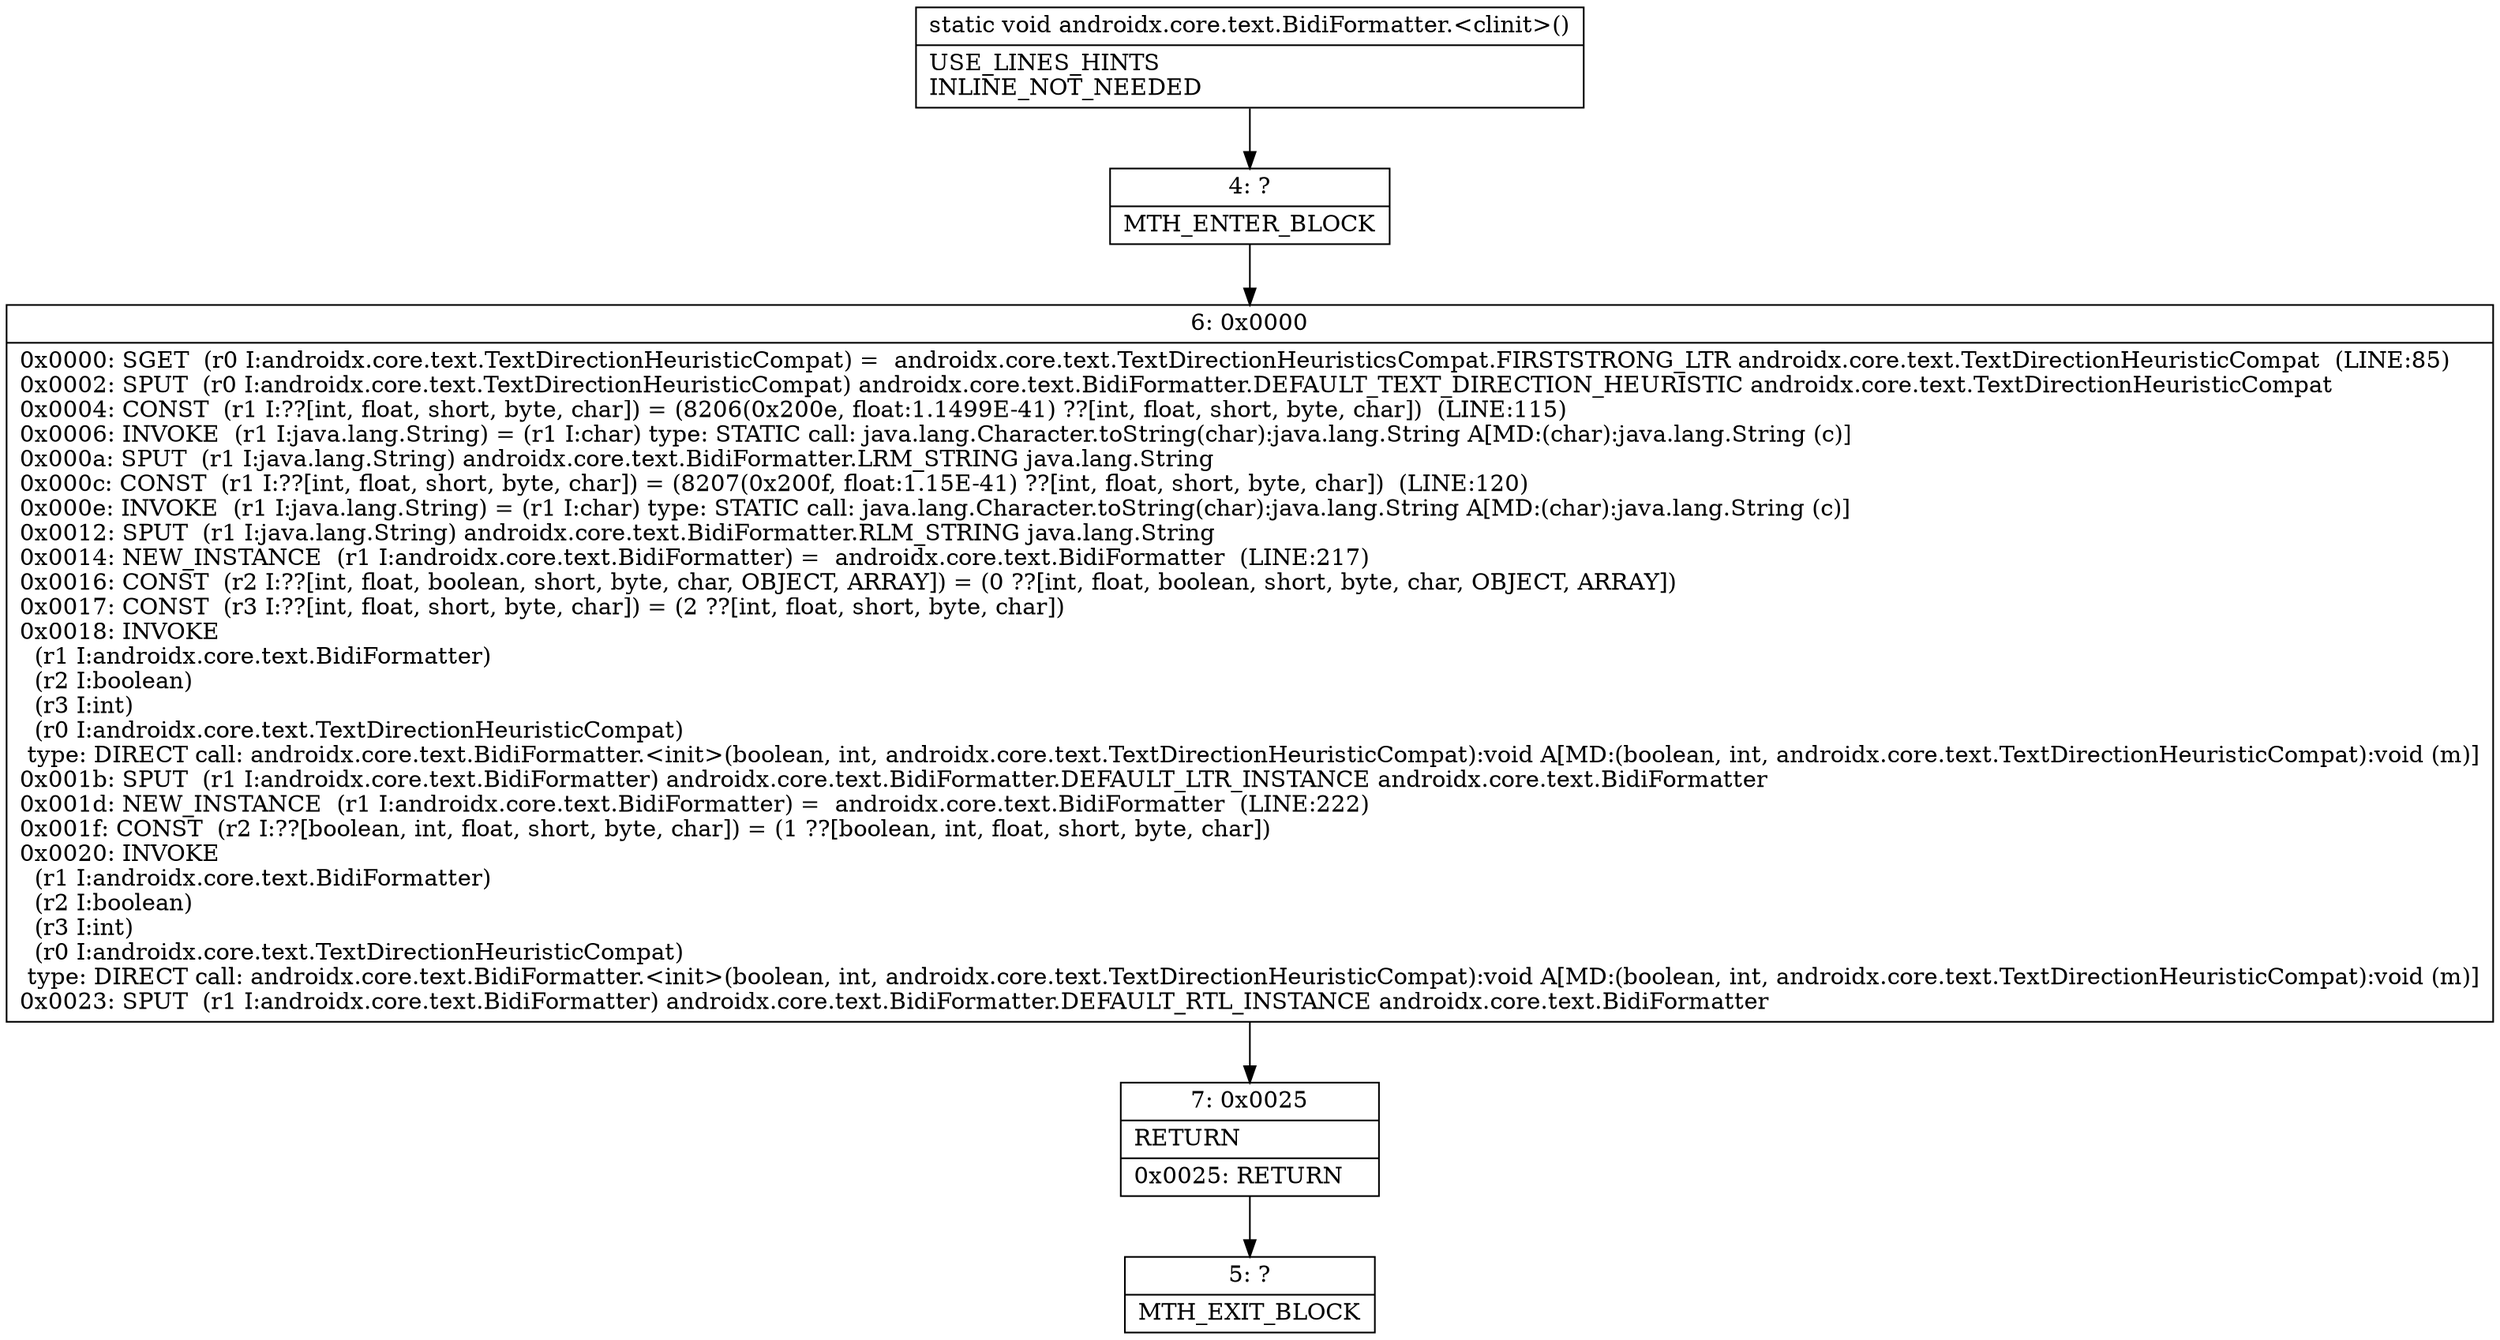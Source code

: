 digraph "CFG forandroidx.core.text.BidiFormatter.\<clinit\>()V" {
Node_4 [shape=record,label="{4\:\ ?|MTH_ENTER_BLOCK\l}"];
Node_6 [shape=record,label="{6\:\ 0x0000|0x0000: SGET  (r0 I:androidx.core.text.TextDirectionHeuristicCompat) =  androidx.core.text.TextDirectionHeuristicsCompat.FIRSTSTRONG_LTR androidx.core.text.TextDirectionHeuristicCompat  (LINE:85)\l0x0002: SPUT  (r0 I:androidx.core.text.TextDirectionHeuristicCompat) androidx.core.text.BidiFormatter.DEFAULT_TEXT_DIRECTION_HEURISTIC androidx.core.text.TextDirectionHeuristicCompat \l0x0004: CONST  (r1 I:??[int, float, short, byte, char]) = (8206(0x200e, float:1.1499E\-41) ??[int, float, short, byte, char])  (LINE:115)\l0x0006: INVOKE  (r1 I:java.lang.String) = (r1 I:char) type: STATIC call: java.lang.Character.toString(char):java.lang.String A[MD:(char):java.lang.String (c)]\l0x000a: SPUT  (r1 I:java.lang.String) androidx.core.text.BidiFormatter.LRM_STRING java.lang.String \l0x000c: CONST  (r1 I:??[int, float, short, byte, char]) = (8207(0x200f, float:1.15E\-41) ??[int, float, short, byte, char])  (LINE:120)\l0x000e: INVOKE  (r1 I:java.lang.String) = (r1 I:char) type: STATIC call: java.lang.Character.toString(char):java.lang.String A[MD:(char):java.lang.String (c)]\l0x0012: SPUT  (r1 I:java.lang.String) androidx.core.text.BidiFormatter.RLM_STRING java.lang.String \l0x0014: NEW_INSTANCE  (r1 I:androidx.core.text.BidiFormatter) =  androidx.core.text.BidiFormatter  (LINE:217)\l0x0016: CONST  (r2 I:??[int, float, boolean, short, byte, char, OBJECT, ARRAY]) = (0 ??[int, float, boolean, short, byte, char, OBJECT, ARRAY]) \l0x0017: CONST  (r3 I:??[int, float, short, byte, char]) = (2 ??[int, float, short, byte, char]) \l0x0018: INVOKE  \l  (r1 I:androidx.core.text.BidiFormatter)\l  (r2 I:boolean)\l  (r3 I:int)\l  (r0 I:androidx.core.text.TextDirectionHeuristicCompat)\l type: DIRECT call: androidx.core.text.BidiFormatter.\<init\>(boolean, int, androidx.core.text.TextDirectionHeuristicCompat):void A[MD:(boolean, int, androidx.core.text.TextDirectionHeuristicCompat):void (m)]\l0x001b: SPUT  (r1 I:androidx.core.text.BidiFormatter) androidx.core.text.BidiFormatter.DEFAULT_LTR_INSTANCE androidx.core.text.BidiFormatter \l0x001d: NEW_INSTANCE  (r1 I:androidx.core.text.BidiFormatter) =  androidx.core.text.BidiFormatter  (LINE:222)\l0x001f: CONST  (r2 I:??[boolean, int, float, short, byte, char]) = (1 ??[boolean, int, float, short, byte, char]) \l0x0020: INVOKE  \l  (r1 I:androidx.core.text.BidiFormatter)\l  (r2 I:boolean)\l  (r3 I:int)\l  (r0 I:androidx.core.text.TextDirectionHeuristicCompat)\l type: DIRECT call: androidx.core.text.BidiFormatter.\<init\>(boolean, int, androidx.core.text.TextDirectionHeuristicCompat):void A[MD:(boolean, int, androidx.core.text.TextDirectionHeuristicCompat):void (m)]\l0x0023: SPUT  (r1 I:androidx.core.text.BidiFormatter) androidx.core.text.BidiFormatter.DEFAULT_RTL_INSTANCE androidx.core.text.BidiFormatter \l}"];
Node_7 [shape=record,label="{7\:\ 0x0025|RETURN\l|0x0025: RETURN   \l}"];
Node_5 [shape=record,label="{5\:\ ?|MTH_EXIT_BLOCK\l}"];
MethodNode[shape=record,label="{static void androidx.core.text.BidiFormatter.\<clinit\>()  | USE_LINES_HINTS\lINLINE_NOT_NEEDED\l}"];
MethodNode -> Node_4;Node_4 -> Node_6;
Node_6 -> Node_7;
Node_7 -> Node_5;
}

